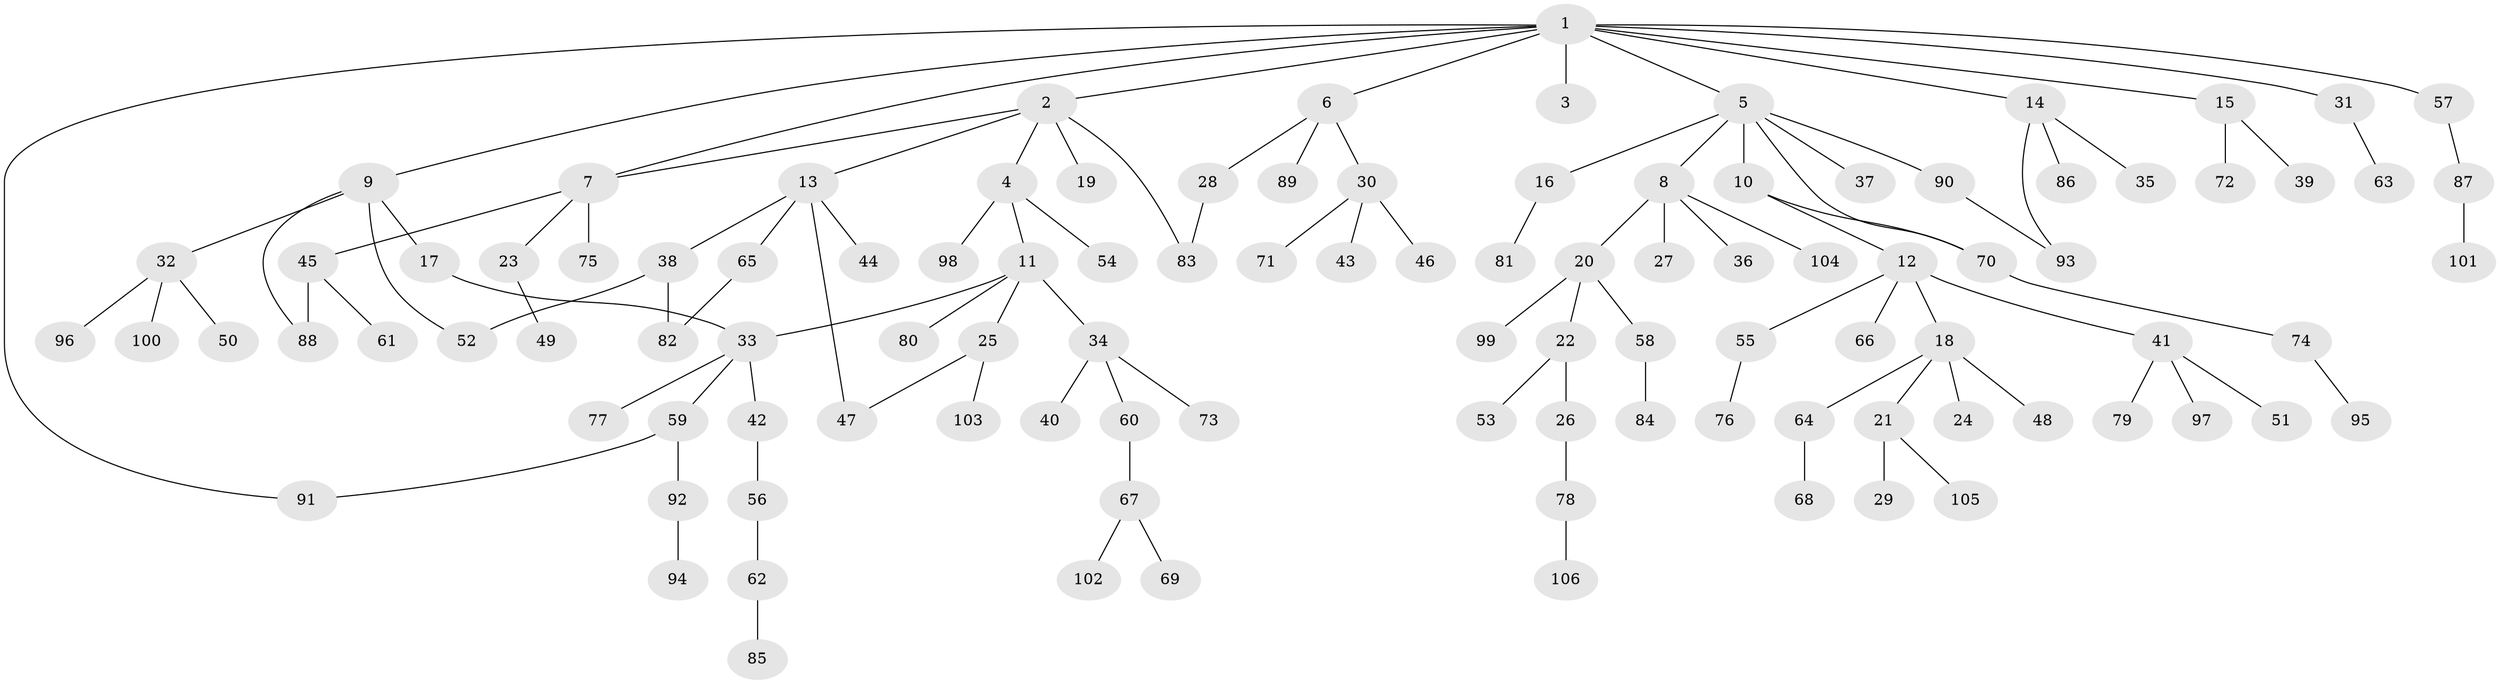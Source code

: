 // Generated by graph-tools (version 1.1) at 2025/13/03/09/25 04:13:19]
// undirected, 106 vertices, 115 edges
graph export_dot {
graph [start="1"]
  node [color=gray90,style=filled];
  1;
  2;
  3;
  4;
  5;
  6;
  7;
  8;
  9;
  10;
  11;
  12;
  13;
  14;
  15;
  16;
  17;
  18;
  19;
  20;
  21;
  22;
  23;
  24;
  25;
  26;
  27;
  28;
  29;
  30;
  31;
  32;
  33;
  34;
  35;
  36;
  37;
  38;
  39;
  40;
  41;
  42;
  43;
  44;
  45;
  46;
  47;
  48;
  49;
  50;
  51;
  52;
  53;
  54;
  55;
  56;
  57;
  58;
  59;
  60;
  61;
  62;
  63;
  64;
  65;
  66;
  67;
  68;
  69;
  70;
  71;
  72;
  73;
  74;
  75;
  76;
  77;
  78;
  79;
  80;
  81;
  82;
  83;
  84;
  85;
  86;
  87;
  88;
  89;
  90;
  91;
  92;
  93;
  94;
  95;
  96;
  97;
  98;
  99;
  100;
  101;
  102;
  103;
  104;
  105;
  106;
  1 -- 2;
  1 -- 3;
  1 -- 5;
  1 -- 6;
  1 -- 7;
  1 -- 9;
  1 -- 14;
  1 -- 15;
  1 -- 31;
  1 -- 57;
  1 -- 91;
  2 -- 4;
  2 -- 13;
  2 -- 19;
  2 -- 83;
  2 -- 7;
  4 -- 11;
  4 -- 54;
  4 -- 98;
  5 -- 8;
  5 -- 10;
  5 -- 16;
  5 -- 37;
  5 -- 90;
  5 -- 70;
  6 -- 28;
  6 -- 30;
  6 -- 89;
  7 -- 23;
  7 -- 45;
  7 -- 75;
  8 -- 20;
  8 -- 27;
  8 -- 36;
  8 -- 104;
  9 -- 17;
  9 -- 32;
  9 -- 88;
  9 -- 52;
  10 -- 12;
  10 -- 70;
  11 -- 25;
  11 -- 34;
  11 -- 80;
  11 -- 33;
  12 -- 18;
  12 -- 41;
  12 -- 55;
  12 -- 66;
  13 -- 38;
  13 -- 44;
  13 -- 47;
  13 -- 65;
  14 -- 35;
  14 -- 86;
  14 -- 93;
  15 -- 39;
  15 -- 72;
  16 -- 81;
  17 -- 33;
  18 -- 21;
  18 -- 24;
  18 -- 48;
  18 -- 64;
  20 -- 22;
  20 -- 58;
  20 -- 99;
  21 -- 29;
  21 -- 105;
  22 -- 26;
  22 -- 53;
  23 -- 49;
  25 -- 103;
  25 -- 47;
  26 -- 78;
  28 -- 83;
  30 -- 43;
  30 -- 46;
  30 -- 71;
  31 -- 63;
  32 -- 50;
  32 -- 96;
  32 -- 100;
  33 -- 42;
  33 -- 59;
  33 -- 77;
  34 -- 40;
  34 -- 60;
  34 -- 73;
  38 -- 52;
  38 -- 82;
  41 -- 51;
  41 -- 79;
  41 -- 97;
  42 -- 56;
  45 -- 61;
  45 -- 88;
  55 -- 76;
  56 -- 62;
  57 -- 87;
  58 -- 84;
  59 -- 92;
  59 -- 91;
  60 -- 67;
  62 -- 85;
  64 -- 68;
  65 -- 82;
  67 -- 69;
  67 -- 102;
  70 -- 74;
  74 -- 95;
  78 -- 106;
  87 -- 101;
  90 -- 93;
  92 -- 94;
}
